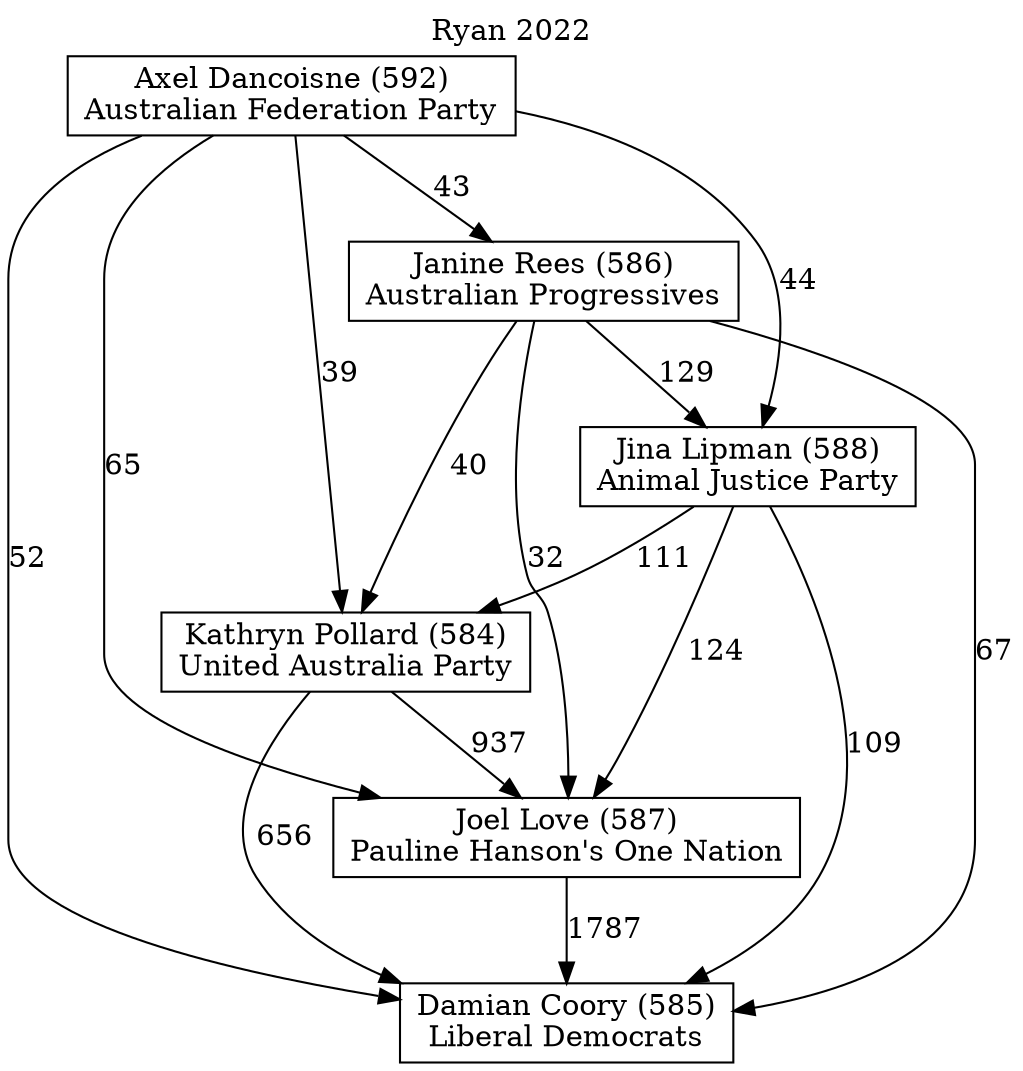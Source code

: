 // House preference flow
digraph "Damian Coory (585)_Ryan_2022" {
	graph [label="Ryan 2022" labelloc=t mclimit=2]
	node [shape=box]
	"Damian Coory (585)" [label="Damian Coory (585)
Liberal Democrats"]
	"Joel Love (587)" [label="Joel Love (587)
Pauline Hanson's One Nation"]
	"Kathryn Pollard (584)" [label="Kathryn Pollard (584)
United Australia Party"]
	"Jina Lipman (588)" [label="Jina Lipman (588)
Animal Justice Party"]
	"Janine Rees (586)" [label="Janine Rees (586)
Australian Progressives"]
	"Axel Dancoisne (592)" [label="Axel Dancoisne (592)
Australian Federation Party"]
	"Joel Love (587)" -> "Damian Coory (585)" [label=1787]
	"Kathryn Pollard (584)" -> "Joel Love (587)" [label=937]
	"Jina Lipman (588)" -> "Kathryn Pollard (584)" [label=111]
	"Janine Rees (586)" -> "Jina Lipman (588)" [label=129]
	"Axel Dancoisne (592)" -> "Janine Rees (586)" [label=43]
	"Kathryn Pollard (584)" -> "Damian Coory (585)" [label=656]
	"Jina Lipman (588)" -> "Damian Coory (585)" [label=109]
	"Janine Rees (586)" -> "Damian Coory (585)" [label=67]
	"Axel Dancoisne (592)" -> "Damian Coory (585)" [label=52]
	"Axel Dancoisne (592)" -> "Jina Lipman (588)" [label=44]
	"Janine Rees (586)" -> "Kathryn Pollard (584)" [label=40]
	"Axel Dancoisne (592)" -> "Kathryn Pollard (584)" [label=39]
	"Jina Lipman (588)" -> "Joel Love (587)" [label=124]
	"Janine Rees (586)" -> "Joel Love (587)" [label=32]
	"Axel Dancoisne (592)" -> "Joel Love (587)" [label=65]
}
